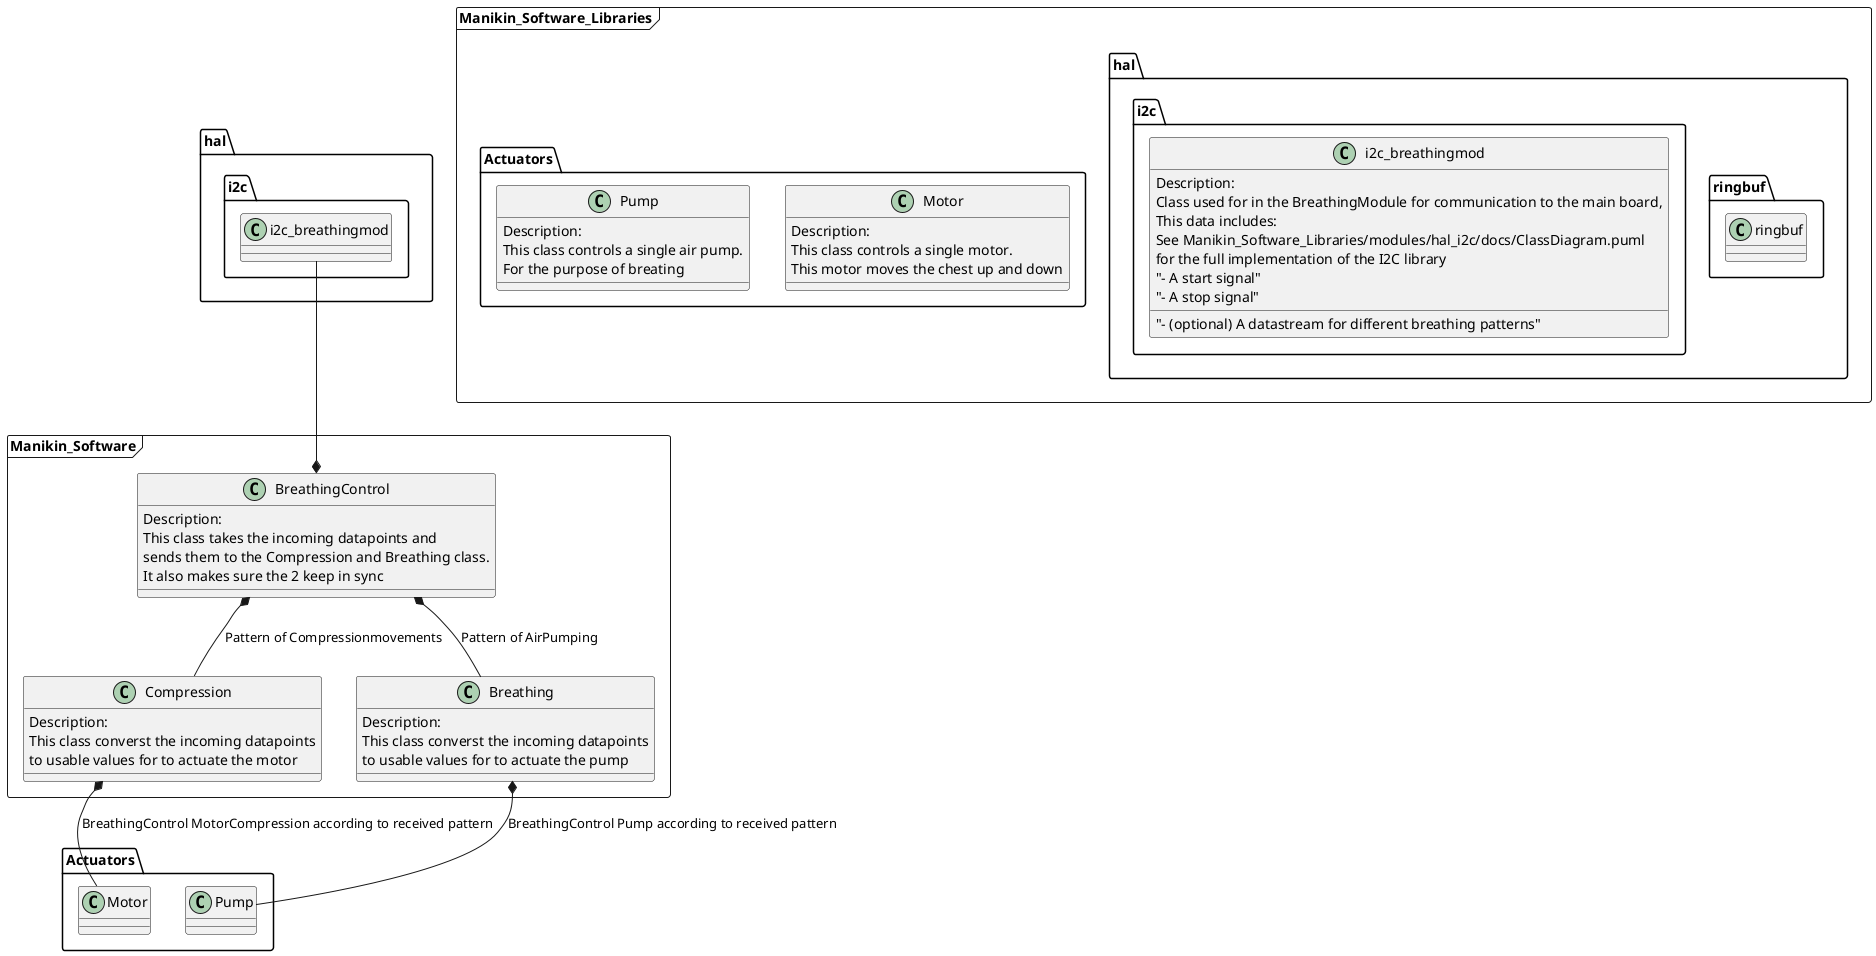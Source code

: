 @startuml ClassDesign

set separator ::

package Manikin_Software <<frame>> {
    class BreathingControl {
        Description:
        This class takes the incoming datapoints and
        sends them to the Compression and Breathing class.
        It also makes sure the 2 keep in sync
    }

    class Compression {
        Description:
        This class converst the incoming datapoints
        to usable values for to actuate the motor
    }

    class Breathing {
        Description:
        This class converst the incoming datapoints
        to usable values for to actuate the pump
    }
}

package Manikin_Software_Libraries <<frame>> {
    namespace hal::ringbuf {
        class ringbuf {

        }
    }
    namespace Actuators {
        class Motor {
            Description:
            This class controls a single motor.
            This motor moves the chest up and down
        }

        class Pump {
            Description:
            This class controls a single air pump.
            For the purpose of breating
        }
    }
    namespace hal::i2c {
        class i2c_breathingmod {
            Description:
            Class used for in the BreathingModule for communication to the main board,
            This data includes:
            See Manikin_Software_Libraries/modules/hal_i2c/docs/ClassDiagram.puml
            for the full implementation of the I2C library
            "- A start signal"
            "- A stop signal"
            "- (optional) A datastream for different breathing patterns"
        }
    }
}

hal::i2c::i2c_breathingmod --* BreathingControl 
BreathingControl *-- Compression : Pattern of Compressionmovements
BreathingControl *-- Breathing : Pattern of AirPumping
Compression   *-- Actuators::Motor : BreathingControl MotorCompression according to received pattern
Breathing *-- Actuators::Pump : BreathingControl Pump according to received pattern

@enduml